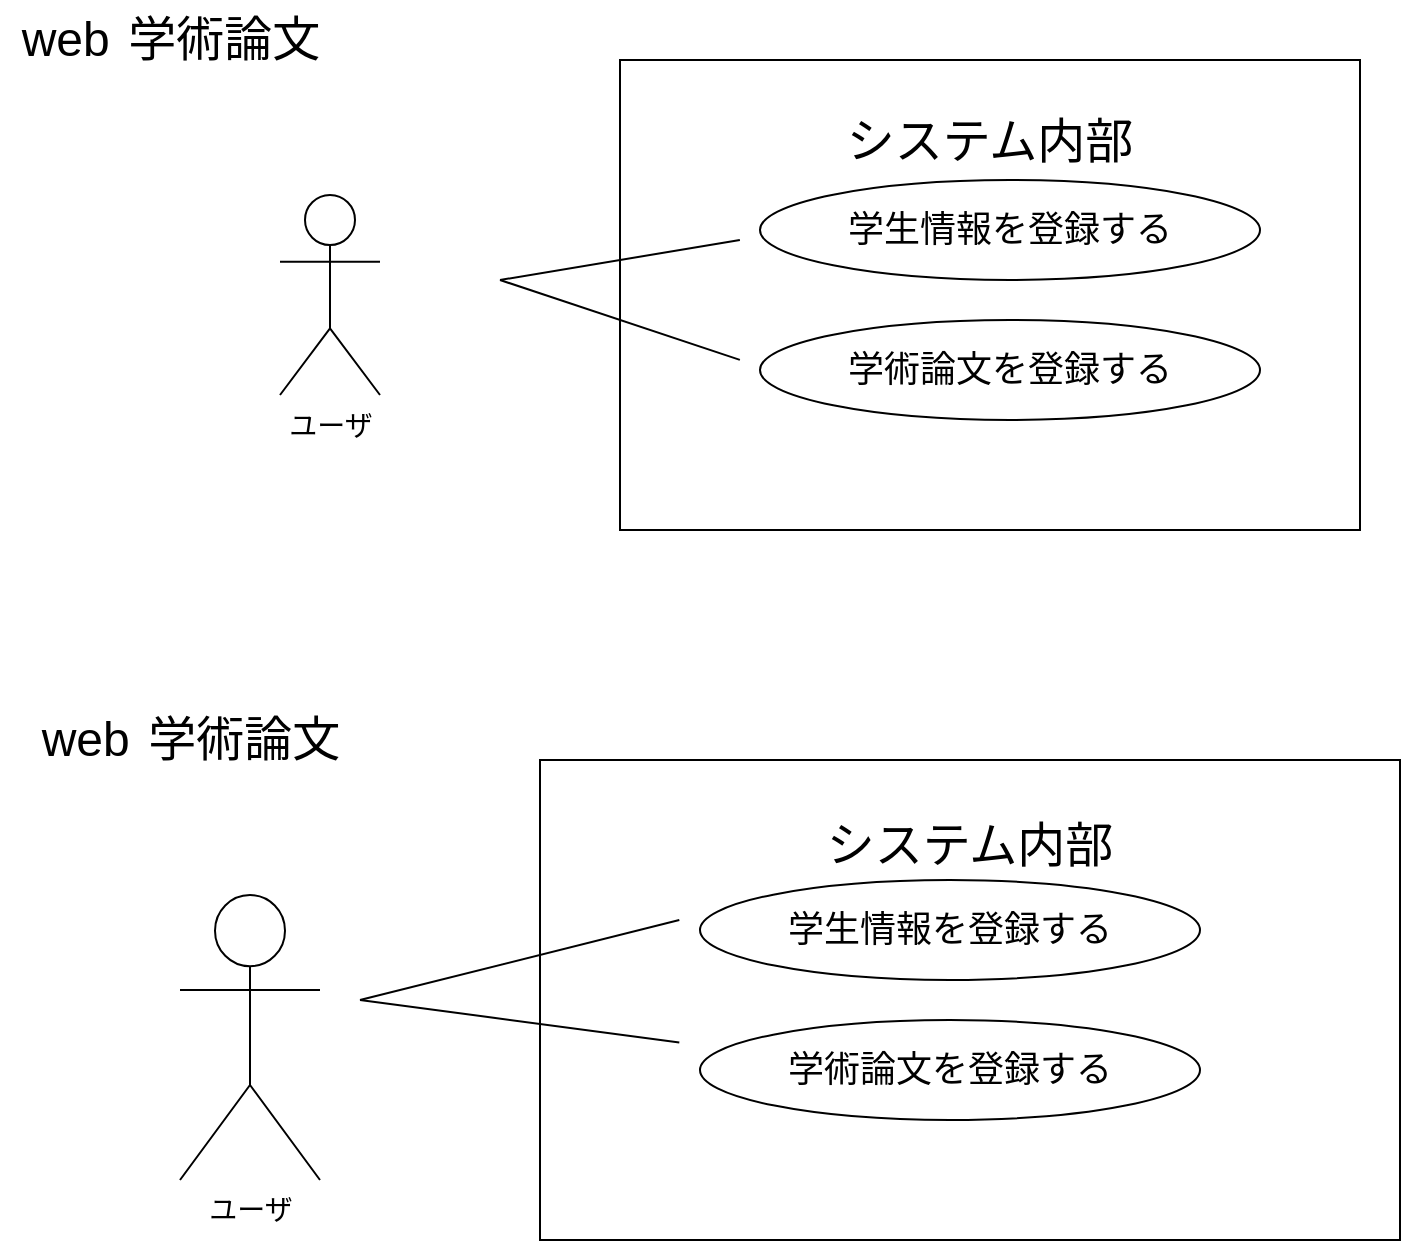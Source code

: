 <mxfile>
    <diagram id="q9QwUgoQBEboPoetcFe4" name="ページ1">
        <mxGraphModel dx="451" dy="466" grid="1" gridSize="10" guides="1" tooltips="1" connect="1" arrows="1" fold="1" page="1" pageScale="1" pageWidth="827" pageHeight="1169" math="0" shadow="0">
            <root>
                <mxCell id="0"/>
                <mxCell id="1" parent="0"/>
                <mxCell id="2" value="&lt;font style=&quot;font-size: 24px;&quot;&gt;web&lt;span style=&quot;white-space: pre;&quot;&gt;&#x9;&lt;/span&gt;学術論文&lt;/font&gt;" style="text;html=1;align=center;verticalAlign=middle;resizable=0;points=[];autosize=1;strokeColor=none;fillColor=none;" vertex="1" parent="1">
                    <mxGeometry x="30" y="30" width="170" height="40" as="geometry"/>
                </mxCell>
                <mxCell id="4" value="&lt;font style=&quot;font-size: 14px;&quot;&gt;ユーザ&lt;/font&gt;" style="shape=umlActor;verticalLabelPosition=bottom;verticalAlign=top;html=1;" vertex="1" parent="1">
                    <mxGeometry x="170" y="127.5" width="50" height="100" as="geometry"/>
                </mxCell>
                <mxCell id="5" value="&lt;font style=&quot;font-size: 24px;&quot;&gt;システム内部&lt;/font&gt;&lt;div&gt;&lt;font size=&quot;3&quot; style=&quot;&quot;&gt;&lt;br&gt;&lt;/font&gt;&lt;/div&gt;&lt;div&gt;&lt;font size=&quot;3&quot; style=&quot;&quot;&gt;&lt;br&gt;&lt;/font&gt;&lt;/div&gt;&lt;div&gt;&lt;font style=&quot;font-size: 24px;&quot;&gt;&lt;br&gt;&lt;/font&gt;&lt;/div&gt;&lt;div&gt;&lt;font style=&quot;font-size: 24px;&quot;&gt;&lt;br&gt;&lt;/font&gt;&lt;/div&gt;&lt;div&gt;&lt;font style=&quot;font-size: 24px;&quot;&gt;&lt;br&gt;&lt;/font&gt;&lt;/div&gt;&lt;div&gt;&lt;font style=&quot;font-size: 24px;&quot;&gt;&lt;br&gt;&lt;/font&gt;&lt;/div&gt;" style="rounded=0;whiteSpace=wrap;html=1;" vertex="1" parent="1">
                    <mxGeometry x="340" y="60" width="370" height="235" as="geometry"/>
                </mxCell>
                <mxCell id="6" value="" style="endArrow=none;html=1;entryX=0.162;entryY=0.638;entryDx=0;entryDy=0;entryPerimeter=0;" edge="1" parent="1" target="5">
                    <mxGeometry width="50" height="50" relative="1" as="geometry">
                        <mxPoint x="280" y="170" as="sourcePoint"/>
                        <mxPoint x="350" y="240" as="targetPoint"/>
                    </mxGeometry>
                </mxCell>
                <mxCell id="7" value="" style="endArrow=none;html=1;entryX=0.162;entryY=0.383;entryDx=0;entryDy=0;entryPerimeter=0;" edge="1" parent="1" target="5">
                    <mxGeometry width="50" height="50" relative="1" as="geometry">
                        <mxPoint x="280" y="170" as="sourcePoint"/>
                        <mxPoint x="330" y="120" as="targetPoint"/>
                    </mxGeometry>
                </mxCell>
                <mxCell id="8" value="&lt;font style=&quot;font-size: 18px;&quot;&gt;学生情報を登録する&lt;/font&gt;" style="ellipse;whiteSpace=wrap;html=1;" vertex="1" parent="1">
                    <mxGeometry x="410" y="120" width="250" height="50" as="geometry"/>
                </mxCell>
                <mxCell id="9" value="&lt;font style=&quot;font-size: 18px;&quot;&gt;学術論文を登録する&lt;/font&gt;" style="ellipse;whiteSpace=wrap;html=1;" vertex="1" parent="1">
                    <mxGeometry x="410" y="190" width="250" height="50" as="geometry"/>
                </mxCell>
                <mxCell id="12" value="&lt;font style=&quot;font-size: 24px;&quot;&gt;web&lt;span style=&quot;white-space: pre;&quot;&gt;&#x9;&lt;/span&gt;学術論文&lt;/font&gt;" style="text;html=1;align=center;verticalAlign=middle;resizable=0;points=[];autosize=1;strokeColor=none;fillColor=none;" vertex="1" parent="1">
                    <mxGeometry x="40" y="380" width="170" height="40" as="geometry"/>
                </mxCell>
                <mxCell id="13" value="&lt;font style=&quot;font-size: 14px;&quot;&gt;ユーザ&lt;/font&gt;" style="shape=umlActor;verticalLabelPosition=bottom;verticalAlign=top;html=1;" vertex="1" parent="1">
                    <mxGeometry x="120" y="477.5" width="70" height="142.5" as="geometry"/>
                </mxCell>
                <mxCell id="14" value="&lt;font style=&quot;font-size: 24px;&quot;&gt;システム内部&lt;/font&gt;&lt;div&gt;&lt;font size=&quot;3&quot; style=&quot;&quot;&gt;&lt;br&gt;&lt;/font&gt;&lt;/div&gt;&lt;div&gt;&lt;font size=&quot;3&quot; style=&quot;&quot;&gt;&lt;br&gt;&lt;/font&gt;&lt;/div&gt;&lt;div&gt;&lt;font style=&quot;font-size: 24px;&quot;&gt;&lt;br&gt;&lt;/font&gt;&lt;/div&gt;&lt;div&gt;&lt;font style=&quot;font-size: 24px;&quot;&gt;&lt;br&gt;&lt;/font&gt;&lt;/div&gt;&lt;div&gt;&lt;font style=&quot;font-size: 24px;&quot;&gt;&lt;br&gt;&lt;/font&gt;&lt;/div&gt;&lt;div&gt;&lt;font style=&quot;font-size: 24px;&quot;&gt;&lt;br&gt;&lt;/font&gt;&lt;/div&gt;" style="rounded=0;whiteSpace=wrap;html=1;" vertex="1" parent="1">
                    <mxGeometry x="300" y="410" width="430" height="240" as="geometry"/>
                </mxCell>
                <mxCell id="15" value="" style="endArrow=none;html=1;entryX=0.162;entryY=0.638;entryDx=0;entryDy=0;entryPerimeter=0;" edge="1" parent="1">
                    <mxGeometry width="50" height="50" relative="1" as="geometry">
                        <mxPoint x="210" y="530" as="sourcePoint"/>
                        <mxPoint x="369.66" y="551.2" as="targetPoint"/>
                    </mxGeometry>
                </mxCell>
                <mxCell id="16" value="" style="endArrow=none;html=1;entryX=0.162;entryY=0.383;entryDx=0;entryDy=0;entryPerimeter=0;" edge="1" parent="1">
                    <mxGeometry width="50" height="50" relative="1" as="geometry">
                        <mxPoint x="210" y="530" as="sourcePoint"/>
                        <mxPoint x="369.66" y="490.0" as="targetPoint"/>
                    </mxGeometry>
                </mxCell>
                <mxCell id="17" value="&lt;font style=&quot;font-size: 18px;&quot;&gt;学生情報を登録する&lt;/font&gt;" style="ellipse;whiteSpace=wrap;html=1;" vertex="1" parent="1">
                    <mxGeometry x="380" y="470" width="250" height="50" as="geometry"/>
                </mxCell>
                <mxCell id="18" value="&lt;font style=&quot;font-size: 18px;&quot;&gt;学術論文を登録する&lt;/font&gt;" style="ellipse;whiteSpace=wrap;html=1;" vertex="1" parent="1">
                    <mxGeometry x="380" y="540" width="250" height="50" as="geometry"/>
                </mxCell>
            </root>
        </mxGraphModel>
    </diagram>
</mxfile>